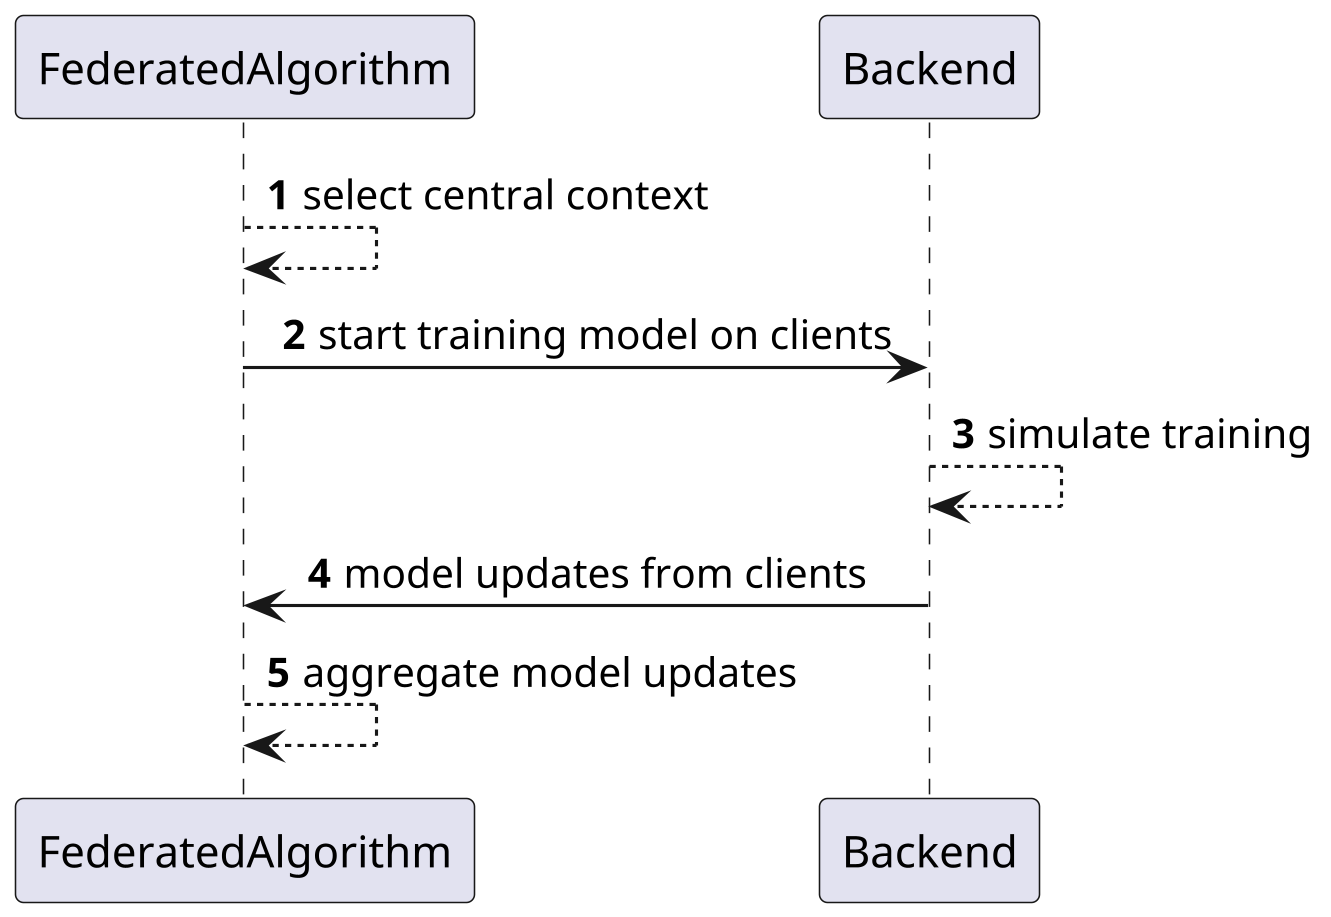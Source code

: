 @startuml
skinparam dpi 300
skinparam sequenceMessageAlign center
autonumber

FederatedAlgorithm --> FederatedAlgorithm : select central context
FederatedAlgorithm -> Backend : start training model on clients
Backend --> Backend : simulate training
FederatedAlgorithm <- Backend : model updates from clients
FederatedAlgorithm --> FederatedAlgorithm : aggregate model updates
@enduml
